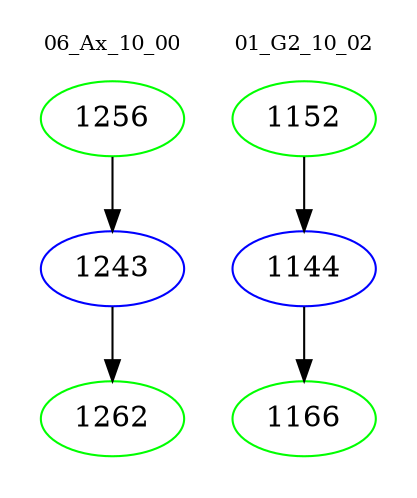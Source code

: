 digraph{
subgraph cluster_0 {
color = white
label = "06_Ax_10_00";
fontsize=10;
T0_1256 [label="1256", color="green"]
T0_1256 -> T0_1243 [color="black"]
T0_1243 [label="1243", color="blue"]
T0_1243 -> T0_1262 [color="black"]
T0_1262 [label="1262", color="green"]
}
subgraph cluster_1 {
color = white
label = "01_G2_10_02";
fontsize=10;
T1_1152 [label="1152", color="green"]
T1_1152 -> T1_1144 [color="black"]
T1_1144 [label="1144", color="blue"]
T1_1144 -> T1_1166 [color="black"]
T1_1166 [label="1166", color="green"]
}
}
